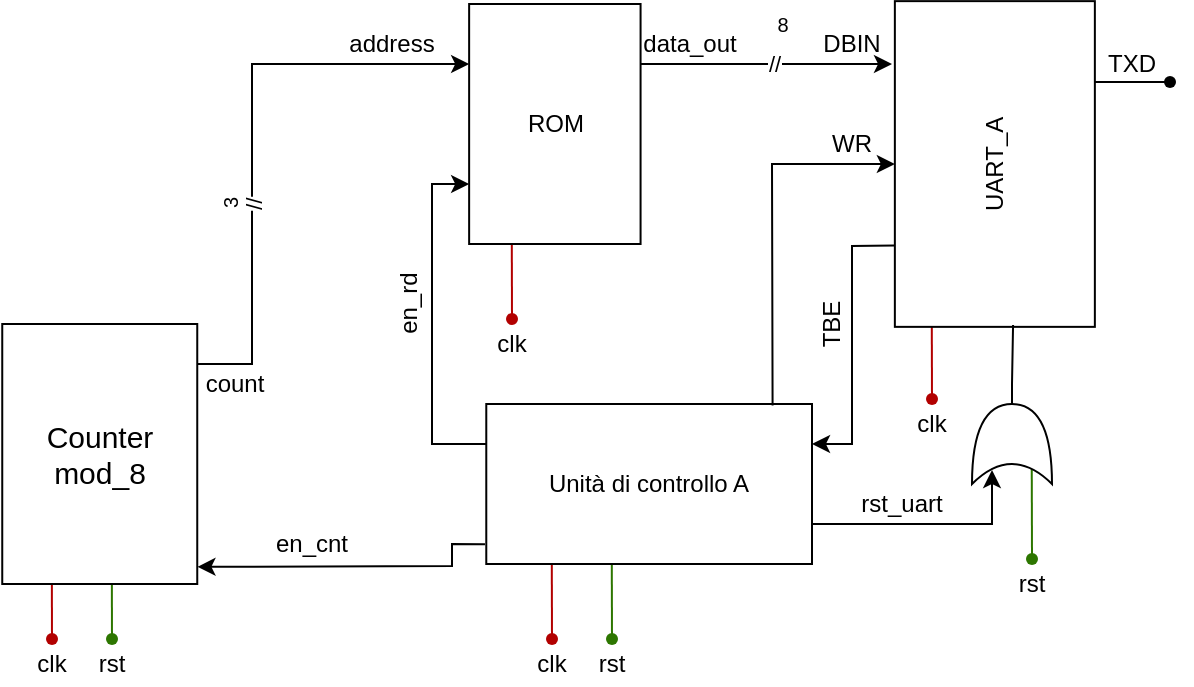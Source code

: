 <mxfile version="24.7.17">
  <diagram name="Pagina-1" id="it2Wc_w_681ZpKwTDS-g">
    <mxGraphModel dx="2009" dy="1457" grid="1" gridSize="10" guides="1" tooltips="1" connect="1" arrows="1" fold="1" page="1" pageScale="1" pageWidth="827" pageHeight="1169" math="0" shadow="0">
      <root>
        <mxCell id="0" />
        <mxCell id="1" parent="0" />
        <mxCell id="QWfvZmsQZBAlzRjS14nZ-78" value="" style="group" vertex="1" connectable="0" parent="1">
          <mxGeometry x="510" y="630" width="60" height="70" as="geometry" />
        </mxCell>
        <mxCell id="QWfvZmsQZBAlzRjS14nZ-73" value="" style="group" vertex="1" connectable="0" parent="QWfvZmsQZBAlzRjS14nZ-78">
          <mxGeometry x="20" width="20" height="57.5" as="geometry" />
        </mxCell>
        <mxCell id="QWfvZmsQZBAlzRjS14nZ-74" value="" style="endArrow=none;html=1;rounded=0;fillColor=#60a917;strokeColor=#2D7600;" edge="1" parent="QWfvZmsQZBAlzRjS14nZ-73" source="QWfvZmsQZBAlzRjS14nZ-75">
          <mxGeometry width="50" height="50" relative="1" as="geometry">
            <mxPoint x="9.87" y="30" as="sourcePoint" />
            <mxPoint x="9.87" as="targetPoint" />
          </mxGeometry>
        </mxCell>
        <mxCell id="QWfvZmsQZBAlzRjS14nZ-75" value="" style="shape=waypoint;sketch=0;fillStyle=solid;size=6;pointerEvents=1;points=[];fillColor=#60a917;resizable=0;rotatable=0;perimeter=centerPerimeter;snapToPoint=1;strokeColor=#2D7600;fontColor=#ffffff;" vertex="1" parent="QWfvZmsQZBAlzRjS14nZ-73">
          <mxGeometry y="37.5" width="20" height="20" as="geometry" />
        </mxCell>
        <mxCell id="QWfvZmsQZBAlzRjS14nZ-77" value="rst" style="text;html=1;align=center;verticalAlign=middle;whiteSpace=wrap;rounded=0;" vertex="1" parent="QWfvZmsQZBAlzRjS14nZ-78">
          <mxGeometry y="50" width="60" height="20" as="geometry" />
        </mxCell>
        <mxCell id="QWfvZmsQZBAlzRjS14nZ-79" value="" style="group" vertex="1" connectable="0" parent="1">
          <mxGeometry x="260" y="630" width="60" height="70" as="geometry" />
        </mxCell>
        <mxCell id="QWfvZmsQZBAlzRjS14nZ-80" value="" style="group" vertex="1" connectable="0" parent="QWfvZmsQZBAlzRjS14nZ-79">
          <mxGeometry x="20" width="20" height="57.5" as="geometry" />
        </mxCell>
        <mxCell id="QWfvZmsQZBAlzRjS14nZ-81" value="" style="endArrow=none;html=1;rounded=0;fillColor=#60a917;strokeColor=#2D7600;" edge="1" parent="QWfvZmsQZBAlzRjS14nZ-80" source="QWfvZmsQZBAlzRjS14nZ-82">
          <mxGeometry width="50" height="50" relative="1" as="geometry">
            <mxPoint x="9.87" y="30" as="sourcePoint" />
            <mxPoint x="9.87" as="targetPoint" />
          </mxGeometry>
        </mxCell>
        <mxCell id="QWfvZmsQZBAlzRjS14nZ-82" value="" style="shape=waypoint;sketch=0;fillStyle=solid;size=6;pointerEvents=1;points=[];fillColor=#60a917;resizable=0;rotatable=0;perimeter=centerPerimeter;snapToPoint=1;strokeColor=#2D7600;fontColor=#ffffff;" vertex="1" parent="QWfvZmsQZBAlzRjS14nZ-80">
          <mxGeometry y="37.5" width="20" height="20" as="geometry" />
        </mxCell>
        <mxCell id="QWfvZmsQZBAlzRjS14nZ-83" value="rst" style="text;html=1;align=center;verticalAlign=middle;whiteSpace=wrap;rounded=0;" vertex="1" parent="QWfvZmsQZBAlzRjS14nZ-79">
          <mxGeometry y="50" width="60" height="20" as="geometry" />
        </mxCell>
        <mxCell id="QWfvZmsQZBAlzRjS14nZ-84" value="" style="group" vertex="1" connectable="0" parent="1">
          <mxGeometry x="720" y="590" width="60" height="70" as="geometry" />
        </mxCell>
        <mxCell id="QWfvZmsQZBAlzRjS14nZ-85" value="" style="group" vertex="1" connectable="0" parent="QWfvZmsQZBAlzRjS14nZ-84">
          <mxGeometry x="20" width="20" height="57.5" as="geometry" />
        </mxCell>
        <mxCell id="QWfvZmsQZBAlzRjS14nZ-86" value="" style="endArrow=none;html=1;rounded=0;fillColor=#60a917;strokeColor=#2D7600;" edge="1" parent="QWfvZmsQZBAlzRjS14nZ-85" source="QWfvZmsQZBAlzRjS14nZ-87">
          <mxGeometry width="50" height="50" relative="1" as="geometry">
            <mxPoint x="9.87" y="30" as="sourcePoint" />
            <mxPoint x="9.87" as="targetPoint" />
          </mxGeometry>
        </mxCell>
        <mxCell id="QWfvZmsQZBAlzRjS14nZ-87" value="" style="shape=waypoint;sketch=0;fillStyle=solid;size=6;pointerEvents=1;points=[];fillColor=#60a917;resizable=0;rotatable=0;perimeter=centerPerimeter;snapToPoint=1;strokeColor=#2D7600;fontColor=#ffffff;" vertex="1" parent="QWfvZmsQZBAlzRjS14nZ-85">
          <mxGeometry y="37.5" width="20" height="20" as="geometry" />
        </mxCell>
        <mxCell id="QWfvZmsQZBAlzRjS14nZ-88" value="rst" style="text;html=1;align=center;verticalAlign=middle;whiteSpace=wrap;rounded=0;" vertex="1" parent="QWfvZmsQZBAlzRjS14nZ-84">
          <mxGeometry y="50" width="60" height="20" as="geometry" />
        </mxCell>
        <mxCell id="QWfvZmsQZBAlzRjS14nZ-20" value="" style="group" vertex="1" connectable="0" parent="1">
          <mxGeometry x="500" y="630" width="20" height="70" as="geometry" />
        </mxCell>
        <mxCell id="QWfvZmsQZBAlzRjS14nZ-16" value="" style="group" vertex="1" connectable="0" parent="QWfvZmsQZBAlzRjS14nZ-20">
          <mxGeometry width="20" height="57.5" as="geometry" />
        </mxCell>
        <mxCell id="QWfvZmsQZBAlzRjS14nZ-17" value="" style="endArrow=none;html=1;rounded=0;fillColor=#e51400;strokeColor=#B20000;" edge="1" parent="QWfvZmsQZBAlzRjS14nZ-16" source="QWfvZmsQZBAlzRjS14nZ-18">
          <mxGeometry width="50" height="50" relative="1" as="geometry">
            <mxPoint x="9.87" y="30" as="sourcePoint" />
            <mxPoint x="9.87" as="targetPoint" />
          </mxGeometry>
        </mxCell>
        <mxCell id="QWfvZmsQZBAlzRjS14nZ-18" value="" style="shape=waypoint;sketch=0;fillStyle=solid;size=6;pointerEvents=1;points=[];fillColor=#e51400;resizable=0;rotatable=0;perimeter=centerPerimeter;snapToPoint=1;strokeColor=#B20000;fontColor=#ffffff;" vertex="1" parent="QWfvZmsQZBAlzRjS14nZ-16">
          <mxGeometry y="37.5" width="20" height="20" as="geometry" />
        </mxCell>
        <mxCell id="QWfvZmsQZBAlzRjS14nZ-19" value="clk" style="text;html=1;align=center;verticalAlign=middle;whiteSpace=wrap;rounded=0;" vertex="1" parent="QWfvZmsQZBAlzRjS14nZ-20">
          <mxGeometry y="50" width="20" height="20" as="geometry" />
        </mxCell>
        <mxCell id="QWfvZmsQZBAlzRjS14nZ-21" value="" style="group" vertex="1" connectable="0" parent="1">
          <mxGeometry x="690" y="510" width="20" height="70" as="geometry" />
        </mxCell>
        <mxCell id="QWfvZmsQZBAlzRjS14nZ-22" value="" style="group" vertex="1" connectable="0" parent="QWfvZmsQZBAlzRjS14nZ-21">
          <mxGeometry width="20" height="57.5" as="geometry" />
        </mxCell>
        <mxCell id="QWfvZmsQZBAlzRjS14nZ-23" value="" style="endArrow=none;html=1;rounded=0;fillColor=#e51400;strokeColor=#B20000;" edge="1" parent="QWfvZmsQZBAlzRjS14nZ-22" source="QWfvZmsQZBAlzRjS14nZ-24">
          <mxGeometry width="50" height="50" relative="1" as="geometry">
            <mxPoint x="9.87" y="30" as="sourcePoint" />
            <mxPoint x="9.87" as="targetPoint" />
          </mxGeometry>
        </mxCell>
        <mxCell id="QWfvZmsQZBAlzRjS14nZ-24" value="" style="shape=waypoint;sketch=0;fillStyle=solid;size=6;pointerEvents=1;points=[];fillColor=#e51400;resizable=0;rotatable=0;perimeter=centerPerimeter;snapToPoint=1;strokeColor=#B20000;fontColor=#ffffff;" vertex="1" parent="QWfvZmsQZBAlzRjS14nZ-22">
          <mxGeometry y="37.5" width="20" height="20" as="geometry" />
        </mxCell>
        <mxCell id="QWfvZmsQZBAlzRjS14nZ-25" value="clk" style="text;html=1;align=center;verticalAlign=middle;whiteSpace=wrap;rounded=0;" vertex="1" parent="QWfvZmsQZBAlzRjS14nZ-21">
          <mxGeometry y="50" width="20" height="20" as="geometry" />
        </mxCell>
        <mxCell id="QWfvZmsQZBAlzRjS14nZ-26" value="" style="group" vertex="1" connectable="0" parent="1">
          <mxGeometry x="480" y="470" width="20" height="70" as="geometry" />
        </mxCell>
        <mxCell id="QWfvZmsQZBAlzRjS14nZ-27" value="" style="group" vertex="1" connectable="0" parent="QWfvZmsQZBAlzRjS14nZ-26">
          <mxGeometry width="20" height="57.5" as="geometry" />
        </mxCell>
        <mxCell id="QWfvZmsQZBAlzRjS14nZ-28" value="" style="endArrow=none;html=1;rounded=0;fillColor=#e51400;strokeColor=#B20000;" edge="1" parent="QWfvZmsQZBAlzRjS14nZ-27" source="QWfvZmsQZBAlzRjS14nZ-29">
          <mxGeometry width="50" height="50" relative="1" as="geometry">
            <mxPoint x="9.87" y="30" as="sourcePoint" />
            <mxPoint x="9.87" as="targetPoint" />
          </mxGeometry>
        </mxCell>
        <mxCell id="QWfvZmsQZBAlzRjS14nZ-29" value="" style="shape=waypoint;sketch=0;fillStyle=solid;size=6;pointerEvents=1;points=[];fillColor=#e51400;resizable=0;rotatable=0;perimeter=centerPerimeter;snapToPoint=1;strokeColor=#B20000;fontColor=#ffffff;" vertex="1" parent="QWfvZmsQZBAlzRjS14nZ-27">
          <mxGeometry y="37.5" width="20" height="20" as="geometry" />
        </mxCell>
        <mxCell id="QWfvZmsQZBAlzRjS14nZ-30" value="clk" style="text;html=1;align=center;verticalAlign=middle;whiteSpace=wrap;rounded=0;" vertex="1" parent="QWfvZmsQZBAlzRjS14nZ-26">
          <mxGeometry y="50" width="20" height="20" as="geometry" />
        </mxCell>
        <mxCell id="QWfvZmsQZBAlzRjS14nZ-31" value="" style="group" vertex="1" connectable="0" parent="1">
          <mxGeometry x="250" y="630" width="20" height="70" as="geometry" />
        </mxCell>
        <mxCell id="QWfvZmsQZBAlzRjS14nZ-32" value="" style="group" vertex="1" connectable="0" parent="QWfvZmsQZBAlzRjS14nZ-31">
          <mxGeometry width="20" height="57.5" as="geometry" />
        </mxCell>
        <mxCell id="QWfvZmsQZBAlzRjS14nZ-33" value="" style="endArrow=none;html=1;rounded=0;fillColor=#e51400;strokeColor=#B20000;" edge="1" parent="QWfvZmsQZBAlzRjS14nZ-32" source="QWfvZmsQZBAlzRjS14nZ-34">
          <mxGeometry width="50" height="50" relative="1" as="geometry">
            <mxPoint x="9.87" y="30" as="sourcePoint" />
            <mxPoint x="9.87" as="targetPoint" />
          </mxGeometry>
        </mxCell>
        <mxCell id="QWfvZmsQZBAlzRjS14nZ-34" value="" style="shape=waypoint;sketch=0;fillStyle=solid;size=6;pointerEvents=1;points=[];fillColor=#e51400;resizable=0;rotatable=0;perimeter=centerPerimeter;snapToPoint=1;strokeColor=#B20000;fontColor=#ffffff;" vertex="1" parent="QWfvZmsQZBAlzRjS14nZ-32">
          <mxGeometry y="37.5" width="20" height="20" as="geometry" />
        </mxCell>
        <mxCell id="QWfvZmsQZBAlzRjS14nZ-35" value="clk" style="text;html=1;align=center;verticalAlign=middle;whiteSpace=wrap;rounded=0;" vertex="1" parent="QWfvZmsQZBAlzRjS14nZ-31">
          <mxGeometry y="50" width="20" height="20" as="geometry" />
        </mxCell>
        <mxCell id="QWfvZmsQZBAlzRjS14nZ-14" value="Unità di controllo A" style="rounded=0;whiteSpace=wrap;html=1;" vertex="1" parent="1">
          <mxGeometry x="477.14" y="560" width="162.86" height="80" as="geometry" />
        </mxCell>
        <mxCell id="pqgvHlL8sNMpQoRyoC4w-1" value="ROM" style="rounded=0;whiteSpace=wrap;html=1;" parent="1" vertex="1">
          <mxGeometry x="468.57" y="360" width="85.713" height="120" as="geometry" />
        </mxCell>
        <mxCell id="QWfvZmsQZBAlzRjS14nZ-37" value="en_cnt" style="text;html=1;align=center;verticalAlign=middle;whiteSpace=wrap;rounded=0;" vertex="1" parent="1">
          <mxGeometry x="360" y="620" width="60" height="20" as="geometry" />
        </mxCell>
        <mxCell id="QWfvZmsQZBAlzRjS14nZ-1" value="&lt;font style=&quot;font-size: 15px;&quot;&gt;Counter&lt;/font&gt;&lt;div&gt;&lt;font style=&quot;font-size: 15px;&quot;&gt;mod_8&lt;/font&gt;&lt;/div&gt;" style="rounded=0;whiteSpace=wrap;html=1;movable=1;resizable=1;rotatable=1;deletable=1;editable=1;locked=0;connectable=1;" vertex="1" parent="1">
          <mxGeometry x="235.126" y="520" width="97.502" height="130" as="geometry" />
        </mxCell>
        <mxCell id="QWfvZmsQZBAlzRjS14nZ-44" value="address" style="text;html=1;align=center;verticalAlign=middle;whiteSpace=wrap;rounded=0;" vertex="1" parent="1">
          <mxGeometry x="400" y="370" width="60" height="20" as="geometry" />
        </mxCell>
        <mxCell id="QWfvZmsQZBAlzRjS14nZ-45" value="count" style="text;html=1;align=center;verticalAlign=middle;whiteSpace=wrap;rounded=0;" vertex="1" parent="1">
          <mxGeometry x="332.63" y="540" width="37.37" height="20" as="geometry" />
        </mxCell>
        <mxCell id="QWfvZmsQZBAlzRjS14nZ-47" value="&lt;font style=&quot;font-size: 10px;&quot;&gt;3&lt;/font&gt;" style="text;html=1;align=center;verticalAlign=middle;whiteSpace=wrap;rounded=0;rotation=-90;" vertex="1" parent="1">
          <mxGeometry x="327.5" y="450" width="42.5" height="20" as="geometry" />
        </mxCell>
        <mxCell id="QWfvZmsQZBAlzRjS14nZ-49" value="en_rd" style="text;html=1;align=center;verticalAlign=middle;whiteSpace=wrap;rounded=0;rotation=-90;" vertex="1" parent="1">
          <mxGeometry x="408.57" y="500" width="60" height="20" as="geometry" />
        </mxCell>
        <mxCell id="QWfvZmsQZBAlzRjS14nZ-50" value="" style="group;rotation=-90;" vertex="1" connectable="0" parent="1">
          <mxGeometry x="790" y="370" width="20" height="57.5" as="geometry" />
        </mxCell>
        <mxCell id="QWfvZmsQZBAlzRjS14nZ-51" value="" style="endArrow=none;html=1;rounded=0;fillColor=#e1d5e7;strokeColor=#000000;" edge="1" parent="QWfvZmsQZBAlzRjS14nZ-50" source="QWfvZmsQZBAlzRjS14nZ-52">
          <mxGeometry width="50" height="50" relative="1" as="geometry">
            <mxPoint x="11" y="29" as="sourcePoint" />
            <mxPoint x="-19" y="29" as="targetPoint" />
          </mxGeometry>
        </mxCell>
        <mxCell id="QWfvZmsQZBAlzRjS14nZ-52" value="" style="shape=waypoint;sketch=0;fillStyle=solid;size=6;pointerEvents=1;points=[];fillColor=#e1d5e7;resizable=0;rotatable=0;perimeter=centerPerimeter;snapToPoint=1;strokeColor=#000000;rotation=-90;" vertex="1" parent="QWfvZmsQZBAlzRjS14nZ-50">
          <mxGeometry x="19" y="19" width="20" height="20" as="geometry" />
        </mxCell>
        <mxCell id="QWfvZmsQZBAlzRjS14nZ-15" value="UART_A" style="rounded=0;whiteSpace=wrap;html=1;rotation=-90;" vertex="1" parent="1">
          <mxGeometry x="650" y="390" width="162.86" height="100" as="geometry" />
        </mxCell>
        <mxCell id="QWfvZmsQZBAlzRjS14nZ-57" value="DBIN" style="text;html=1;align=center;verticalAlign=middle;whiteSpace=wrap;rounded=0;" vertex="1" parent="1">
          <mxGeometry x="640" y="370" width="40" height="20" as="geometry" />
        </mxCell>
        <mxCell id="QWfvZmsQZBAlzRjS14nZ-58" value="data_out" style="text;html=1;align=center;verticalAlign=middle;whiteSpace=wrap;rounded=0;" vertex="1" parent="1">
          <mxGeometry x="554.28" y="370" width="50" height="20" as="geometry" />
        </mxCell>
        <mxCell id="QWfvZmsQZBAlzRjS14nZ-60" value="WR" style="text;html=1;align=center;verticalAlign=middle;whiteSpace=wrap;rounded=0;" vertex="1" parent="1">
          <mxGeometry x="640" y="420" width="40" height="20" as="geometry" />
        </mxCell>
        <mxCell id="QWfvZmsQZBAlzRjS14nZ-61" value="" style="endArrow=classic;html=1;rounded=0;entryX=1;entryY=0.25;entryDx=0;entryDy=0;exitX=0.25;exitY=0;exitDx=0;exitDy=0;" edge="1" parent="1" source="QWfvZmsQZBAlzRjS14nZ-15" target="QWfvZmsQZBAlzRjS14nZ-14">
          <mxGeometry width="50" height="50" relative="1" as="geometry">
            <mxPoint x="660" y="600" as="sourcePoint" />
            <mxPoint x="680" y="490" as="targetPoint" />
            <Array as="points">
              <mxPoint x="660" y="481" />
              <mxPoint x="660" y="580" />
            </Array>
          </mxGeometry>
        </mxCell>
        <mxCell id="QWfvZmsQZBAlzRjS14nZ-62" value="TBE" style="text;html=1;align=center;verticalAlign=middle;whiteSpace=wrap;rounded=0;rotation=-90;" vertex="1" parent="1">
          <mxGeometry x="630" y="510" width="40" height="20" as="geometry" />
        </mxCell>
        <mxCell id="QWfvZmsQZBAlzRjS14nZ-64" value="" style="endArrow=classic;html=1;rounded=0;entryX=0.5;entryY=0;entryDx=0;entryDy=0;exitX=0.879;exitY=0.01;exitDx=0;exitDy=0;exitPerimeter=0;" edge="1" parent="1" source="QWfvZmsQZBAlzRjS14nZ-14" target="QWfvZmsQZBAlzRjS14nZ-15">
          <mxGeometry width="50" height="50" relative="1" as="geometry">
            <mxPoint x="630" y="540" as="sourcePoint" />
            <mxPoint x="680" y="490" as="targetPoint" />
            <Array as="points">
              <mxPoint x="620" y="440" />
            </Array>
          </mxGeometry>
        </mxCell>
        <mxCell id="QWfvZmsQZBAlzRjS14nZ-65" value="" style="endArrow=classic;html=1;rounded=0;exitX=0;exitY=1;exitDx=0;exitDy=0;entryX=1;entryY=1;entryDx=0;entryDy=0;" edge="1" parent="1" source="QWfvZmsQZBAlzRjS14nZ-58" target="QWfvZmsQZBAlzRjS14nZ-57">
          <mxGeometry width="50" height="50" relative="1" as="geometry">
            <mxPoint x="630" y="540" as="sourcePoint" />
            <mxPoint x="680" y="490" as="targetPoint" />
          </mxGeometry>
        </mxCell>
        <mxCell id="QWfvZmsQZBAlzRjS14nZ-68" value="//" style="edgeLabel;html=1;align=center;verticalAlign=middle;resizable=0;points=[];" vertex="1" connectable="0" parent="QWfvZmsQZBAlzRjS14nZ-65">
          <mxGeometry x="0.05" relative="1" as="geometry">
            <mxPoint as="offset" />
          </mxGeometry>
        </mxCell>
        <mxCell id="QWfvZmsQZBAlzRjS14nZ-66" value="" style="endArrow=classic;html=1;rounded=0;exitX=0;exitY=0;exitDx=0;exitDy=0;entryX=0;entryY=0.25;entryDx=0;entryDy=0;" edge="1" parent="1" source="QWfvZmsQZBAlzRjS14nZ-45" target="pqgvHlL8sNMpQoRyoC4w-1">
          <mxGeometry width="50" height="50" relative="1" as="geometry">
            <mxPoint x="630" y="540" as="sourcePoint" />
            <mxPoint x="680" y="490" as="targetPoint" />
            <Array as="points">
              <mxPoint x="360" y="540" />
              <mxPoint x="360" y="390" />
            </Array>
          </mxGeometry>
        </mxCell>
        <mxCell id="QWfvZmsQZBAlzRjS14nZ-67" value="//" style="edgeLabel;html=1;align=center;verticalAlign=middle;resizable=0;points=[];rotation=90;" vertex="1" connectable="0" parent="QWfvZmsQZBAlzRjS14nZ-66">
          <mxGeometry x="-0.242" y="-2" relative="1" as="geometry">
            <mxPoint x="-1" as="offset" />
          </mxGeometry>
        </mxCell>
        <mxCell id="QWfvZmsQZBAlzRjS14nZ-69" value="&lt;font style=&quot;font-size: 10px;&quot;&gt;8&lt;/font&gt;" style="text;html=1;align=center;verticalAlign=middle;whiteSpace=wrap;rounded=0;rotation=0;" vertex="1" parent="1">
          <mxGeometry x="604.28" y="360" width="42.5" height="20" as="geometry" />
        </mxCell>
        <mxCell id="QWfvZmsQZBAlzRjS14nZ-70" value="" style="endArrow=classic;html=1;rounded=0;exitX=0;exitY=0.25;exitDx=0;exitDy=0;entryX=0;entryY=0.75;entryDx=0;entryDy=0;" edge="1" parent="1" source="QWfvZmsQZBAlzRjS14nZ-14" target="pqgvHlL8sNMpQoRyoC4w-1">
          <mxGeometry width="50" height="50" relative="1" as="geometry">
            <mxPoint x="630" y="540" as="sourcePoint" />
            <mxPoint x="680" y="490" as="targetPoint" />
            <Array as="points">
              <mxPoint x="450" y="580" />
              <mxPoint x="450" y="450" />
            </Array>
          </mxGeometry>
        </mxCell>
        <mxCell id="QWfvZmsQZBAlzRjS14nZ-71" value="TXD" style="text;html=1;align=center;verticalAlign=middle;whiteSpace=wrap;rounded=0;" vertex="1" parent="1">
          <mxGeometry x="780" y="380" width="40" height="20" as="geometry" />
        </mxCell>
        <mxCell id="QWfvZmsQZBAlzRjS14nZ-72" value="" style="endArrow=classic;html=1;rounded=0;exitX=-0.004;exitY=0.877;exitDx=0;exitDy=0;exitPerimeter=0;entryX=1.001;entryY=0.934;entryDx=0;entryDy=0;entryPerimeter=0;" edge="1" parent="1" source="QWfvZmsQZBAlzRjS14nZ-14" target="QWfvZmsQZBAlzRjS14nZ-1">
          <mxGeometry width="50" height="50" relative="1" as="geometry">
            <mxPoint x="620" y="540" as="sourcePoint" />
            <mxPoint x="670" y="490" as="targetPoint" />
            <Array as="points">
              <mxPoint x="460" y="630" />
              <mxPoint x="460" y="641" />
            </Array>
          </mxGeometry>
        </mxCell>
        <mxCell id="QWfvZmsQZBAlzRjS14nZ-96" value="" style="endArrow=classic;html=1;rounded=0;exitX=1;exitY=0.75;exitDx=0;exitDy=0;entryX=0.175;entryY=0.25;entryDx=0;entryDy=0;entryPerimeter=0;" edge="1" parent="1" source="QWfvZmsQZBAlzRjS14nZ-14" target="QWfvZmsQZBAlzRjS14nZ-98">
          <mxGeometry width="50" height="50" relative="1" as="geometry">
            <mxPoint x="640" y="450" as="sourcePoint" />
            <mxPoint x="730" y="600" as="targetPoint" />
            <Array as="points">
              <mxPoint x="730" y="620" />
            </Array>
          </mxGeometry>
        </mxCell>
        <mxCell id="QWfvZmsQZBAlzRjS14nZ-97" value="" style="endArrow=none;html=1;rounded=0;exitX=1;exitY=0.5;exitDx=0;exitDy=0;exitPerimeter=0;entryX=0.006;entryY=0.591;entryDx=0;entryDy=0;entryPerimeter=0;" edge="1" parent="1" target="QWfvZmsQZBAlzRjS14nZ-15">
          <mxGeometry width="50" height="50" relative="1" as="geometry">
            <mxPoint x="740.0" y="560" as="sourcePoint" />
            <mxPoint x="690" y="400" as="targetPoint" />
            <Array as="points">
              <mxPoint x="740" y="550" />
            </Array>
          </mxGeometry>
        </mxCell>
        <mxCell id="QWfvZmsQZBAlzRjS14nZ-98" value="" style="shape=xor;whiteSpace=wrap;html=1;rotation=-90;" vertex="1" parent="1">
          <mxGeometry x="720" y="560" width="40" height="40" as="geometry" />
        </mxCell>
        <mxCell id="QWfvZmsQZBAlzRjS14nZ-99" value="rst_uart" style="text;html=1;align=center;verticalAlign=middle;whiteSpace=wrap;rounded=0;" vertex="1" parent="1">
          <mxGeometry x="660" y="600" width="50" height="20" as="geometry" />
        </mxCell>
      </root>
    </mxGraphModel>
  </diagram>
</mxfile>

